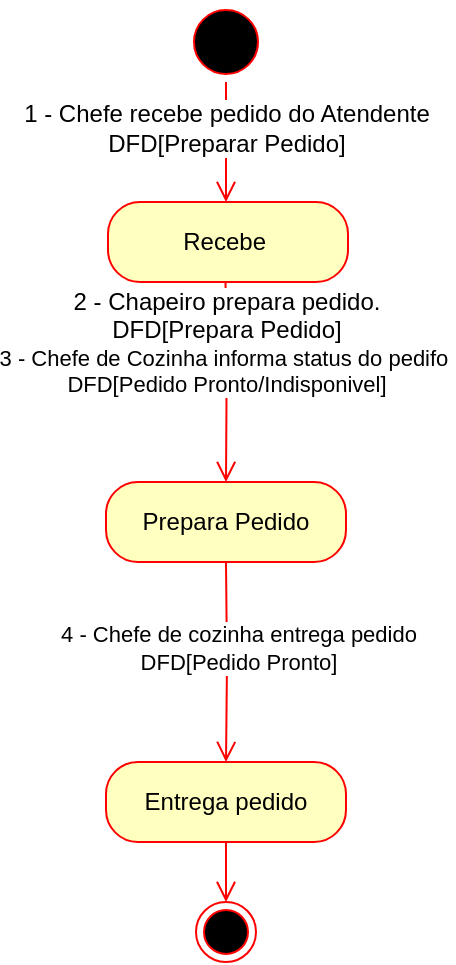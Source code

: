 <mxfile version="13.0.1"><diagram id="o-cvUVPA7tT5pMGQqmVr" name="Page-1"><mxGraphModel dx="868" dy="401" grid="1" gridSize="10" guides="1" tooltips="1" connect="1" arrows="1" fold="1" page="1" pageScale="1" pageWidth="827" pageHeight="1169" math="0" shadow="0"><root><mxCell id="0"/><mxCell id="1" parent="0"/><mxCell id="poQP72-ywd2An8qY4BWv-1" value="" style="ellipse;html=1;shape=endState;fillColor=#000000;strokeColor=#ff0000;" parent="1" vertex="1"><mxGeometry x="245" y="470" width="30" height="30" as="geometry"/></mxCell><mxCell id="poQP72-ywd2An8qY4BWv-2" value="" style="ellipse;html=1;shape=startState;fillColor=#000000;strokeColor=#ff0000;" parent="1" vertex="1"><mxGeometry x="240" y="20" width="40" height="40" as="geometry"/></mxCell><mxCell id="poQP72-ywd2An8qY4BWv-3" value="" style="edgeStyle=orthogonalEdgeStyle;html=1;verticalAlign=bottom;endArrow=open;endSize=8;strokeColor=#ff0000;" parent="1" source="poQP72-ywd2An8qY4BWv-2" target="poQP72-ywd2An8qY4BWv-5" edge="1"><mxGeometry relative="1" as="geometry"><mxPoint x="255" y="130" as="targetPoint"/><Array as="points"><mxPoint x="260" y="130"/></Array></mxGeometry></mxCell><mxCell id="poQP72-ywd2An8qY4BWv-4" value="1 -&amp;nbsp;Chefe recebe pedido do Atendente&lt;br&gt;DFD[Preparar Pedido]" style="text;html=1;align=center;verticalAlign=middle;resizable=0;points=[];labelBackgroundColor=#ffffff;" parent="poQP72-ywd2An8qY4BWv-3" vertex="1" connectable="0"><mxGeometry x="1" y="37" relative="1" as="geometry"><mxPoint x="-37" y="-37" as="offset"/></mxGeometry></mxCell><mxCell id="poQP72-ywd2An8qY4BWv-5" value="Recebe&amp;nbsp;" style="rounded=1;whiteSpace=wrap;html=1;arcSize=40;fontColor=#000000;fillColor=#ffffc0;strokeColor=#ff0000;" parent="1" vertex="1"><mxGeometry x="201" y="120" width="120" height="40" as="geometry"/></mxCell><mxCell id="poQP72-ywd2An8qY4BWv-6" value="" style="edgeStyle=orthogonalEdgeStyle;html=1;verticalAlign=bottom;endArrow=open;endSize=8;strokeColor=#ff0000;entryX=0.5;entryY=0;entryDx=0;entryDy=0;" parent="1" target="poQP72-ywd2An8qY4BWv-7" edge="1"><mxGeometry relative="1" as="geometry"><mxPoint x="259.76" y="240" as="targetPoint"/><mxPoint x="259.76" y="160" as="sourcePoint"/><Array as="points"/></mxGeometry></mxCell><mxCell id="poQP72-ywd2An8qY4BWv-7" value="Prepara Pedido" style="rounded=1;whiteSpace=wrap;html=1;arcSize=40;fontColor=#000000;fillColor=#ffffc0;strokeColor=#ff0000;" parent="1" vertex="1"><mxGeometry x="200" y="260" width="120" height="40" as="geometry"/></mxCell><mxCell id="poQP72-ywd2An8qY4BWv-8" value="Entrega pedido" style="rounded=1;whiteSpace=wrap;html=1;arcSize=40;fontColor=#000000;fillColor=#ffffc0;strokeColor=#ff0000;" parent="1" vertex="1"><mxGeometry x="200" y="400" width="120" height="40" as="geometry"/></mxCell><mxCell id="poQP72-ywd2An8qY4BWv-9" value="" style="edgeStyle=orthogonalEdgeStyle;html=1;verticalAlign=bottom;endArrow=open;endSize=8;strokeColor=#ff0000;entryX=0.5;entryY=0;entryDx=0;entryDy=0;" parent="1" target="poQP72-ywd2An8qY4BWv-8" edge="1"><mxGeometry relative="1" as="geometry"><mxPoint x="260.24" y="320" as="targetPoint"/><mxPoint x="260" y="300" as="sourcePoint"/><Array as="points"/></mxGeometry></mxCell><mxCell id="poQP72-ywd2An8qY4BWv-20" value="&lt;div&gt;4 - Chefe de cozinha entrega pedido&lt;/div&gt;&lt;div&gt;DFD[Pedido Pronto]&lt;/div&gt;" style="edgeLabel;html=1;align=center;verticalAlign=middle;resizable=0;points=[];" parent="poQP72-ywd2An8qY4BWv-9" vertex="1" connectable="0"><mxGeometry x="-0.143" y="5" relative="1" as="geometry"><mxPoint as="offset"/></mxGeometry></mxCell><mxCell id="poQP72-ywd2An8qY4BWv-14" value="" style="edgeStyle=orthogonalEdgeStyle;html=1;verticalAlign=bottom;endArrow=open;endSize=8;strokeColor=#ff0000;" parent="1" edge="1"><mxGeometry relative="1" as="geometry"><mxPoint x="260" y="470" as="targetPoint"/><mxPoint x="260" y="440" as="sourcePoint"/><Array as="points"><mxPoint x="260" y="470"/></Array></mxGeometry></mxCell><mxCell id="poQP72-ywd2An8qY4BWv-15" value="2 - Chapeiro prepara pedido.&lt;br&gt;DFD[Prepara Pedido]&lt;br&gt;&lt;div style=&quot;font-size: 11px&quot;&gt;3 - Chefe de Cozinha informa status do pedifo&amp;nbsp;&lt;/div&gt;&lt;div style=&quot;font-size: 11px&quot;&gt;DFD[Pedido Pronto/Indisponivel]&lt;/div&gt;" style="text;html=1;align=center;verticalAlign=middle;resizable=0;points=[];labelBackgroundColor=#ffffff;" parent="1" vertex="1" connectable="0"><mxGeometry x="260" y="190.003" as="geometry"><mxPoint as="offset"/></mxGeometry></mxCell></root></mxGraphModel></diagram></mxfile>